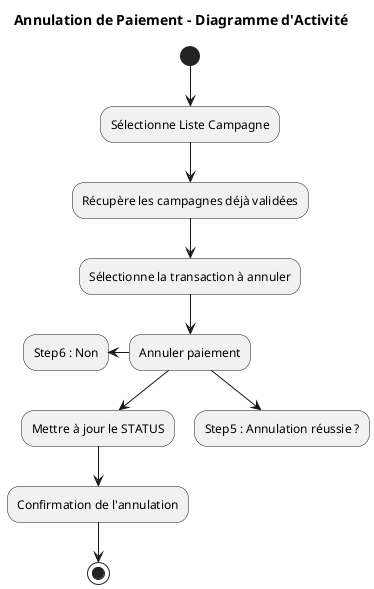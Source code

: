 @startuml

title Annulation de Paiement - Diagramme d'Activité
(*) --> "Sélectionne Liste Campagne" as Step1
--> "Récupère les campagnes déjà validées" as Step2
--> "Sélectionne la transaction à annuler" as Step3
--> "Annuler paiement" as Step4
--> "Mettre à jour le STATUS" as Step5
--> "Confirmation de l'annulation" as Step6
--> (*)

Step4 --> Step5 : Annulation réussie ?
Step4 -left-> Step6 : Non

@enduml
